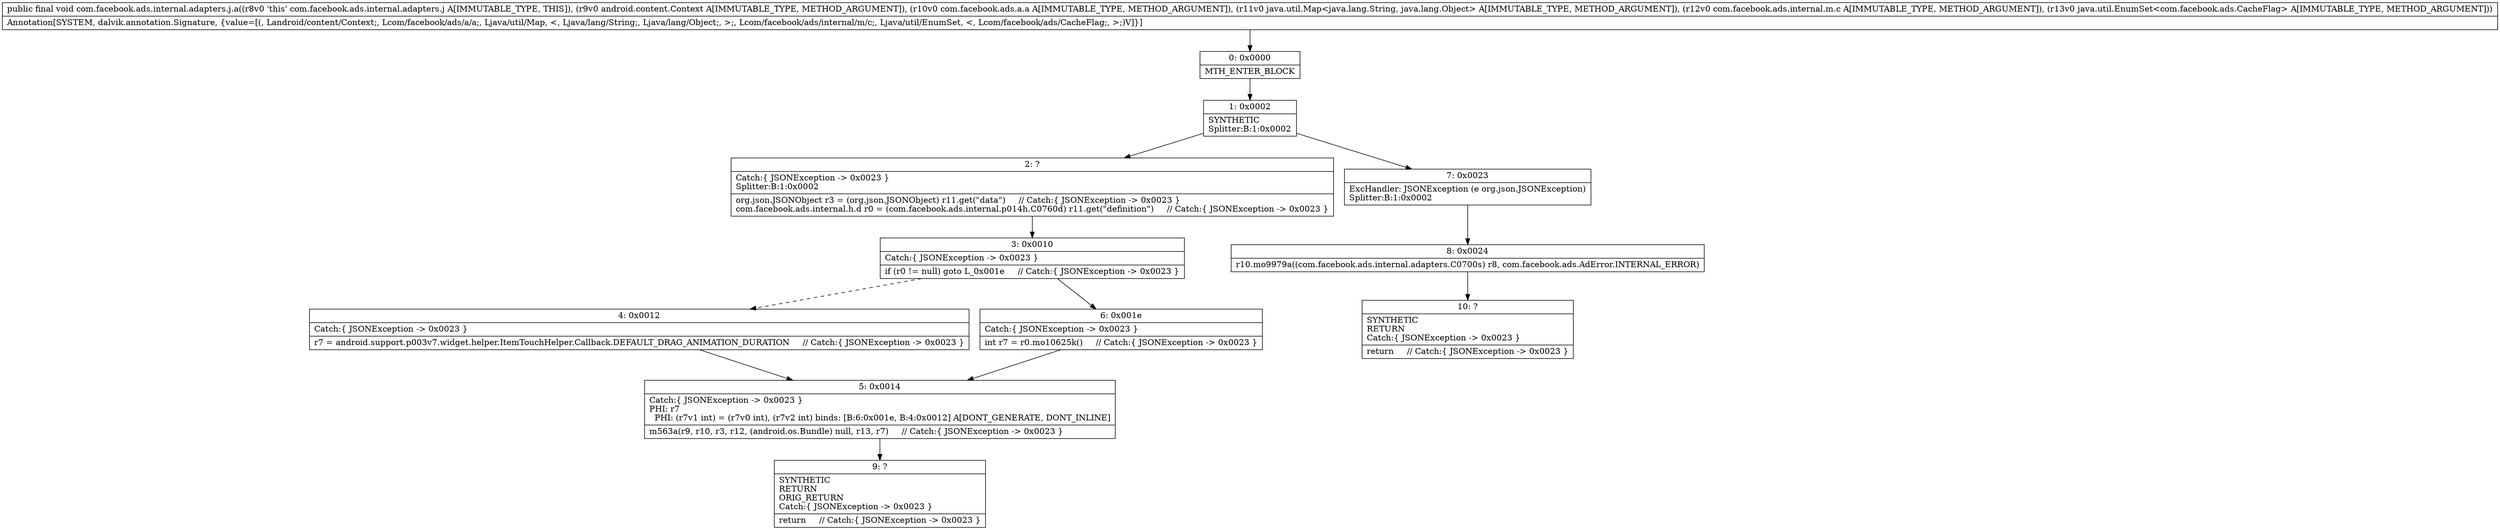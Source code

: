 digraph "CFG forcom.facebook.ads.internal.adapters.j.a(Landroid\/content\/Context;Lcom\/facebook\/ads\/a\/a;Ljava\/util\/Map;Lcom\/facebook\/ads\/internal\/m\/c;Ljava\/util\/EnumSet;)V" {
Node_0 [shape=record,label="{0\:\ 0x0000|MTH_ENTER_BLOCK\l}"];
Node_1 [shape=record,label="{1\:\ 0x0002|SYNTHETIC\lSplitter:B:1:0x0002\l}"];
Node_2 [shape=record,label="{2\:\ ?|Catch:\{ JSONException \-\> 0x0023 \}\lSplitter:B:1:0x0002\l|org.json.JSONObject r3 = (org.json.JSONObject) r11.get(\"data\")     \/\/ Catch:\{ JSONException \-\> 0x0023 \}\lcom.facebook.ads.internal.h.d r0 = (com.facebook.ads.internal.p014h.C0760d) r11.get(\"definition\")     \/\/ Catch:\{ JSONException \-\> 0x0023 \}\l}"];
Node_3 [shape=record,label="{3\:\ 0x0010|Catch:\{ JSONException \-\> 0x0023 \}\l|if (r0 != null) goto L_0x001e     \/\/ Catch:\{ JSONException \-\> 0x0023 \}\l}"];
Node_4 [shape=record,label="{4\:\ 0x0012|Catch:\{ JSONException \-\> 0x0023 \}\l|r7 = android.support.p003v7.widget.helper.ItemTouchHelper.Callback.DEFAULT_DRAG_ANIMATION_DURATION     \/\/ Catch:\{ JSONException \-\> 0x0023 \}\l}"];
Node_5 [shape=record,label="{5\:\ 0x0014|Catch:\{ JSONException \-\> 0x0023 \}\lPHI: r7 \l  PHI: (r7v1 int) = (r7v0 int), (r7v2 int) binds: [B:6:0x001e, B:4:0x0012] A[DONT_GENERATE, DONT_INLINE]\l|m563a(r9, r10, r3, r12, (android.os.Bundle) null, r13, r7)     \/\/ Catch:\{ JSONException \-\> 0x0023 \}\l}"];
Node_6 [shape=record,label="{6\:\ 0x001e|Catch:\{ JSONException \-\> 0x0023 \}\l|int r7 = r0.mo10625k()     \/\/ Catch:\{ JSONException \-\> 0x0023 \}\l}"];
Node_7 [shape=record,label="{7\:\ 0x0023|ExcHandler: JSONException (e org.json.JSONException)\lSplitter:B:1:0x0002\l}"];
Node_8 [shape=record,label="{8\:\ 0x0024|r10.mo9979a((com.facebook.ads.internal.adapters.C0700s) r8, com.facebook.ads.AdError.INTERNAL_ERROR)\l}"];
Node_9 [shape=record,label="{9\:\ ?|SYNTHETIC\lRETURN\lORIG_RETURN\lCatch:\{ JSONException \-\> 0x0023 \}\l|return     \/\/ Catch:\{ JSONException \-\> 0x0023 \}\l}"];
Node_10 [shape=record,label="{10\:\ ?|SYNTHETIC\lRETURN\lCatch:\{ JSONException \-\> 0x0023 \}\l|return     \/\/ Catch:\{ JSONException \-\> 0x0023 \}\l}"];
MethodNode[shape=record,label="{public final void com.facebook.ads.internal.adapters.j.a((r8v0 'this' com.facebook.ads.internal.adapters.j A[IMMUTABLE_TYPE, THIS]), (r9v0 android.content.Context A[IMMUTABLE_TYPE, METHOD_ARGUMENT]), (r10v0 com.facebook.ads.a.a A[IMMUTABLE_TYPE, METHOD_ARGUMENT]), (r11v0 java.util.Map\<java.lang.String, java.lang.Object\> A[IMMUTABLE_TYPE, METHOD_ARGUMENT]), (r12v0 com.facebook.ads.internal.m.c A[IMMUTABLE_TYPE, METHOD_ARGUMENT]), (r13v0 java.util.EnumSet\<com.facebook.ads.CacheFlag\> A[IMMUTABLE_TYPE, METHOD_ARGUMENT]))  | Annotation[SYSTEM, dalvik.annotation.Signature, \{value=[(, Landroid\/content\/Context;, Lcom\/facebook\/ads\/a\/a;, Ljava\/util\/Map, \<, Ljava\/lang\/String;, Ljava\/lang\/Object;, \>;, Lcom\/facebook\/ads\/internal\/m\/c;, Ljava\/util\/EnumSet, \<, Lcom\/facebook\/ads\/CacheFlag;, \>;)V]\}]\l}"];
MethodNode -> Node_0;
Node_0 -> Node_1;
Node_1 -> Node_2;
Node_1 -> Node_7;
Node_2 -> Node_3;
Node_3 -> Node_4[style=dashed];
Node_3 -> Node_6;
Node_4 -> Node_5;
Node_5 -> Node_9;
Node_6 -> Node_5;
Node_7 -> Node_8;
Node_8 -> Node_10;
}

